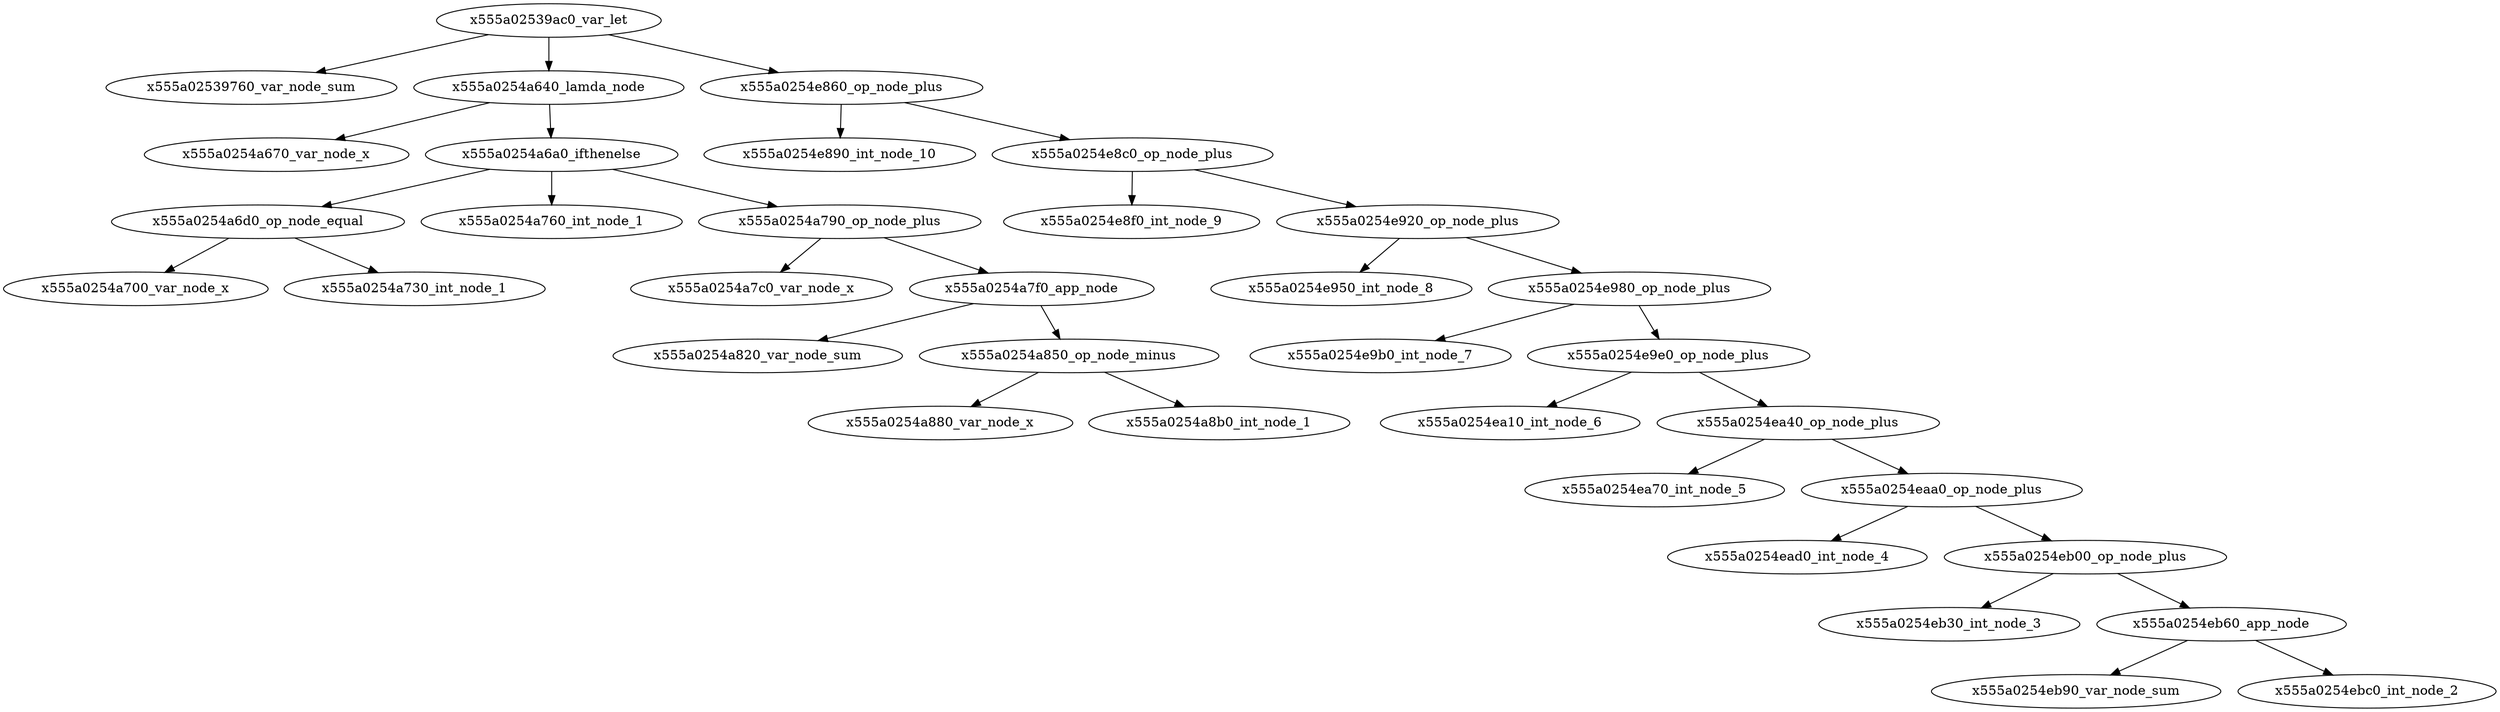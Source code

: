 digraph G {
x555a02539ac0_var_let -> x555a02539760_var_node_sum
x555a02539ac0_var_let -> x555a0254a640_lamda_node
x555a0254a640_lamda_node -> x555a0254a670_var_node_x
x555a0254a640_lamda_node -> x555a0254a6a0_ifthenelse
x555a0254a6a0_ifthenelse -> x555a0254a6d0_op_node_equal
x555a0254a6d0_op_node_equal -> x555a0254a700_var_node_x
x555a0254a6d0_op_node_equal -> x555a0254a730_int_node_1
x555a0254a6a0_ifthenelse -> x555a0254a760_int_node_1
x555a0254a6a0_ifthenelse -> x555a0254a790_op_node_plus
x555a0254a790_op_node_plus -> x555a0254a7c0_var_node_x
x555a0254a790_op_node_plus -> x555a0254a7f0_app_node
x555a0254a7f0_app_node -> x555a0254a820_var_node_sum
x555a0254a7f0_app_node -> x555a0254a850_op_node_minus
x555a0254a850_op_node_minus -> x555a0254a880_var_node_x
x555a0254a850_op_node_minus -> x555a0254a8b0_int_node_1
x555a02539ac0_var_let -> x555a0254e860_op_node_plus
x555a0254e860_op_node_plus -> x555a0254e890_int_node_10
x555a0254e860_op_node_plus -> x555a0254e8c0_op_node_plus
x555a0254e8c0_op_node_plus -> x555a0254e8f0_int_node_9
x555a0254e8c0_op_node_plus -> x555a0254e920_op_node_plus
x555a0254e920_op_node_plus -> x555a0254e950_int_node_8
x555a0254e920_op_node_plus -> x555a0254e980_op_node_plus
x555a0254e980_op_node_plus -> x555a0254e9b0_int_node_7
x555a0254e980_op_node_plus -> x555a0254e9e0_op_node_plus
x555a0254e9e0_op_node_plus -> x555a0254ea10_int_node_6
x555a0254e9e0_op_node_plus -> x555a0254ea40_op_node_plus
x555a0254ea40_op_node_plus -> x555a0254ea70_int_node_5
x555a0254ea40_op_node_plus -> x555a0254eaa0_op_node_plus
x555a0254eaa0_op_node_plus -> x555a0254ead0_int_node_4
x555a0254eaa0_op_node_plus -> x555a0254eb00_op_node_plus
x555a0254eb00_op_node_plus -> x555a0254eb30_int_node_3
x555a0254eb00_op_node_plus -> x555a0254eb60_app_node
x555a0254eb60_app_node -> x555a0254eb90_var_node_sum
x555a0254eb60_app_node -> x555a0254ebc0_int_node_2
}